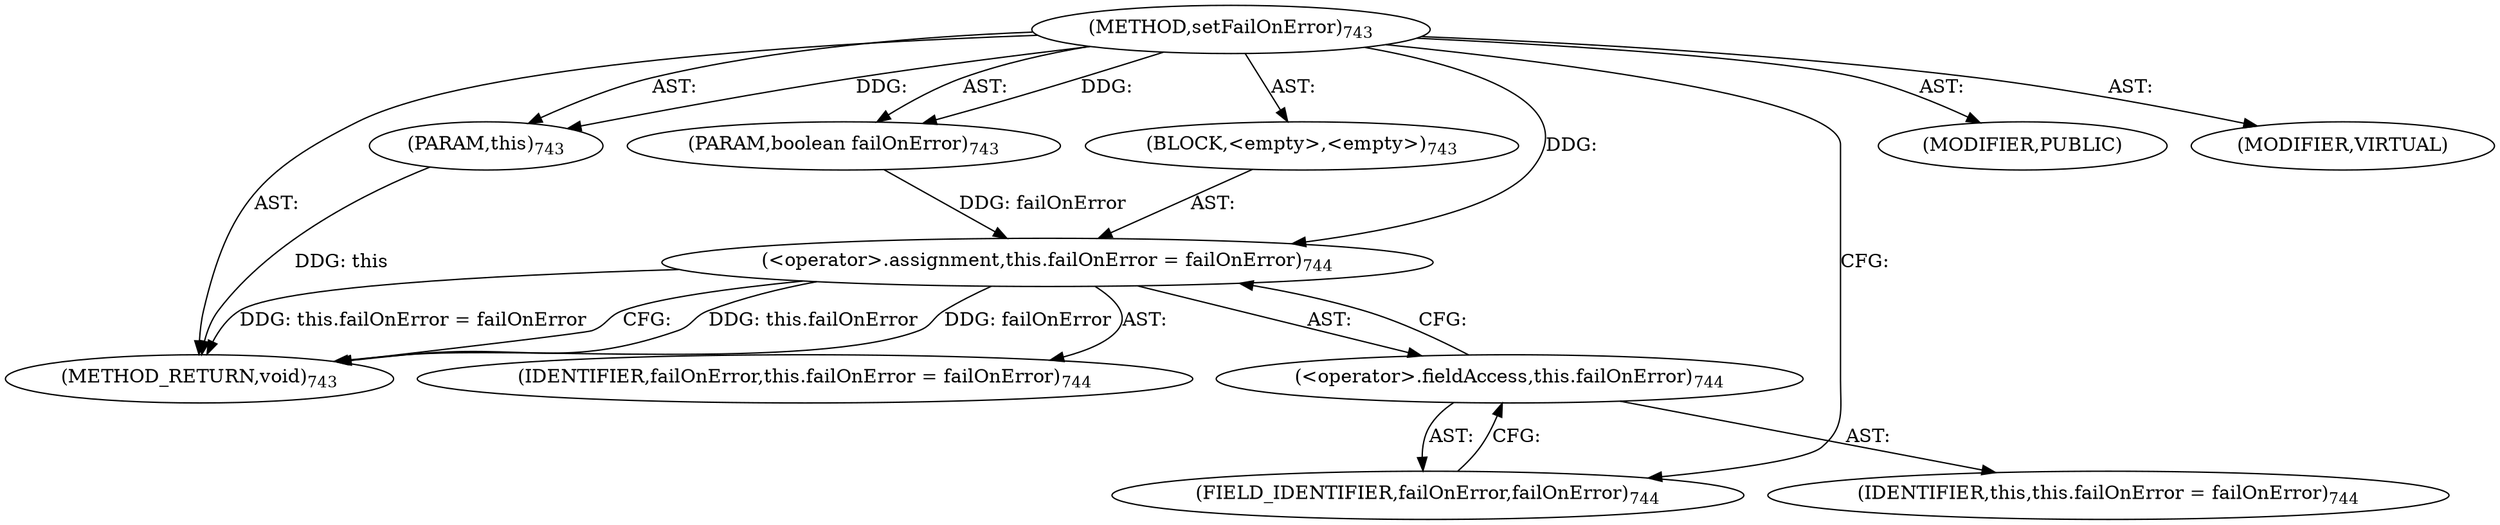 digraph "setFailOnError" {  
"111669149730" [label = <(METHOD,setFailOnError)<SUB>743</SUB>> ]
"115964117020" [label = <(PARAM,this)<SUB>743</SUB>> ]
"115964117055" [label = <(PARAM,boolean failOnError)<SUB>743</SUB>> ]
"25769803879" [label = <(BLOCK,&lt;empty&gt;,&lt;empty&gt;)<SUB>743</SUB>> ]
"30064771441" [label = <(&lt;operator&gt;.assignment,this.failOnError = failOnError)<SUB>744</SUB>> ]
"30064771442" [label = <(&lt;operator&gt;.fieldAccess,this.failOnError)<SUB>744</SUB>> ]
"68719476802" [label = <(IDENTIFIER,this,this.failOnError = failOnError)<SUB>744</SUB>> ]
"55834574942" [label = <(FIELD_IDENTIFIER,failOnError,failOnError)<SUB>744</SUB>> ]
"68719477055" [label = <(IDENTIFIER,failOnError,this.failOnError = failOnError)<SUB>744</SUB>> ]
"133143986270" [label = <(MODIFIER,PUBLIC)> ]
"133143986271" [label = <(MODIFIER,VIRTUAL)> ]
"128849018914" [label = <(METHOD_RETURN,void)<SUB>743</SUB>> ]
  "111669149730" -> "115964117020"  [ label = "AST: "] 
  "111669149730" -> "115964117055"  [ label = "AST: "] 
  "111669149730" -> "25769803879"  [ label = "AST: "] 
  "111669149730" -> "133143986270"  [ label = "AST: "] 
  "111669149730" -> "133143986271"  [ label = "AST: "] 
  "111669149730" -> "128849018914"  [ label = "AST: "] 
  "25769803879" -> "30064771441"  [ label = "AST: "] 
  "30064771441" -> "30064771442"  [ label = "AST: "] 
  "30064771441" -> "68719477055"  [ label = "AST: "] 
  "30064771442" -> "68719476802"  [ label = "AST: "] 
  "30064771442" -> "55834574942"  [ label = "AST: "] 
  "30064771441" -> "128849018914"  [ label = "CFG: "] 
  "30064771442" -> "30064771441"  [ label = "CFG: "] 
  "55834574942" -> "30064771442"  [ label = "CFG: "] 
  "111669149730" -> "55834574942"  [ label = "CFG: "] 
  "115964117020" -> "128849018914"  [ label = "DDG: this"] 
  "30064771441" -> "128849018914"  [ label = "DDG: this.failOnError"] 
  "30064771441" -> "128849018914"  [ label = "DDG: failOnError"] 
  "30064771441" -> "128849018914"  [ label = "DDG: this.failOnError = failOnError"] 
  "111669149730" -> "115964117020"  [ label = "DDG: "] 
  "111669149730" -> "115964117055"  [ label = "DDG: "] 
  "115964117055" -> "30064771441"  [ label = "DDG: failOnError"] 
  "111669149730" -> "30064771441"  [ label = "DDG: "] 
}
